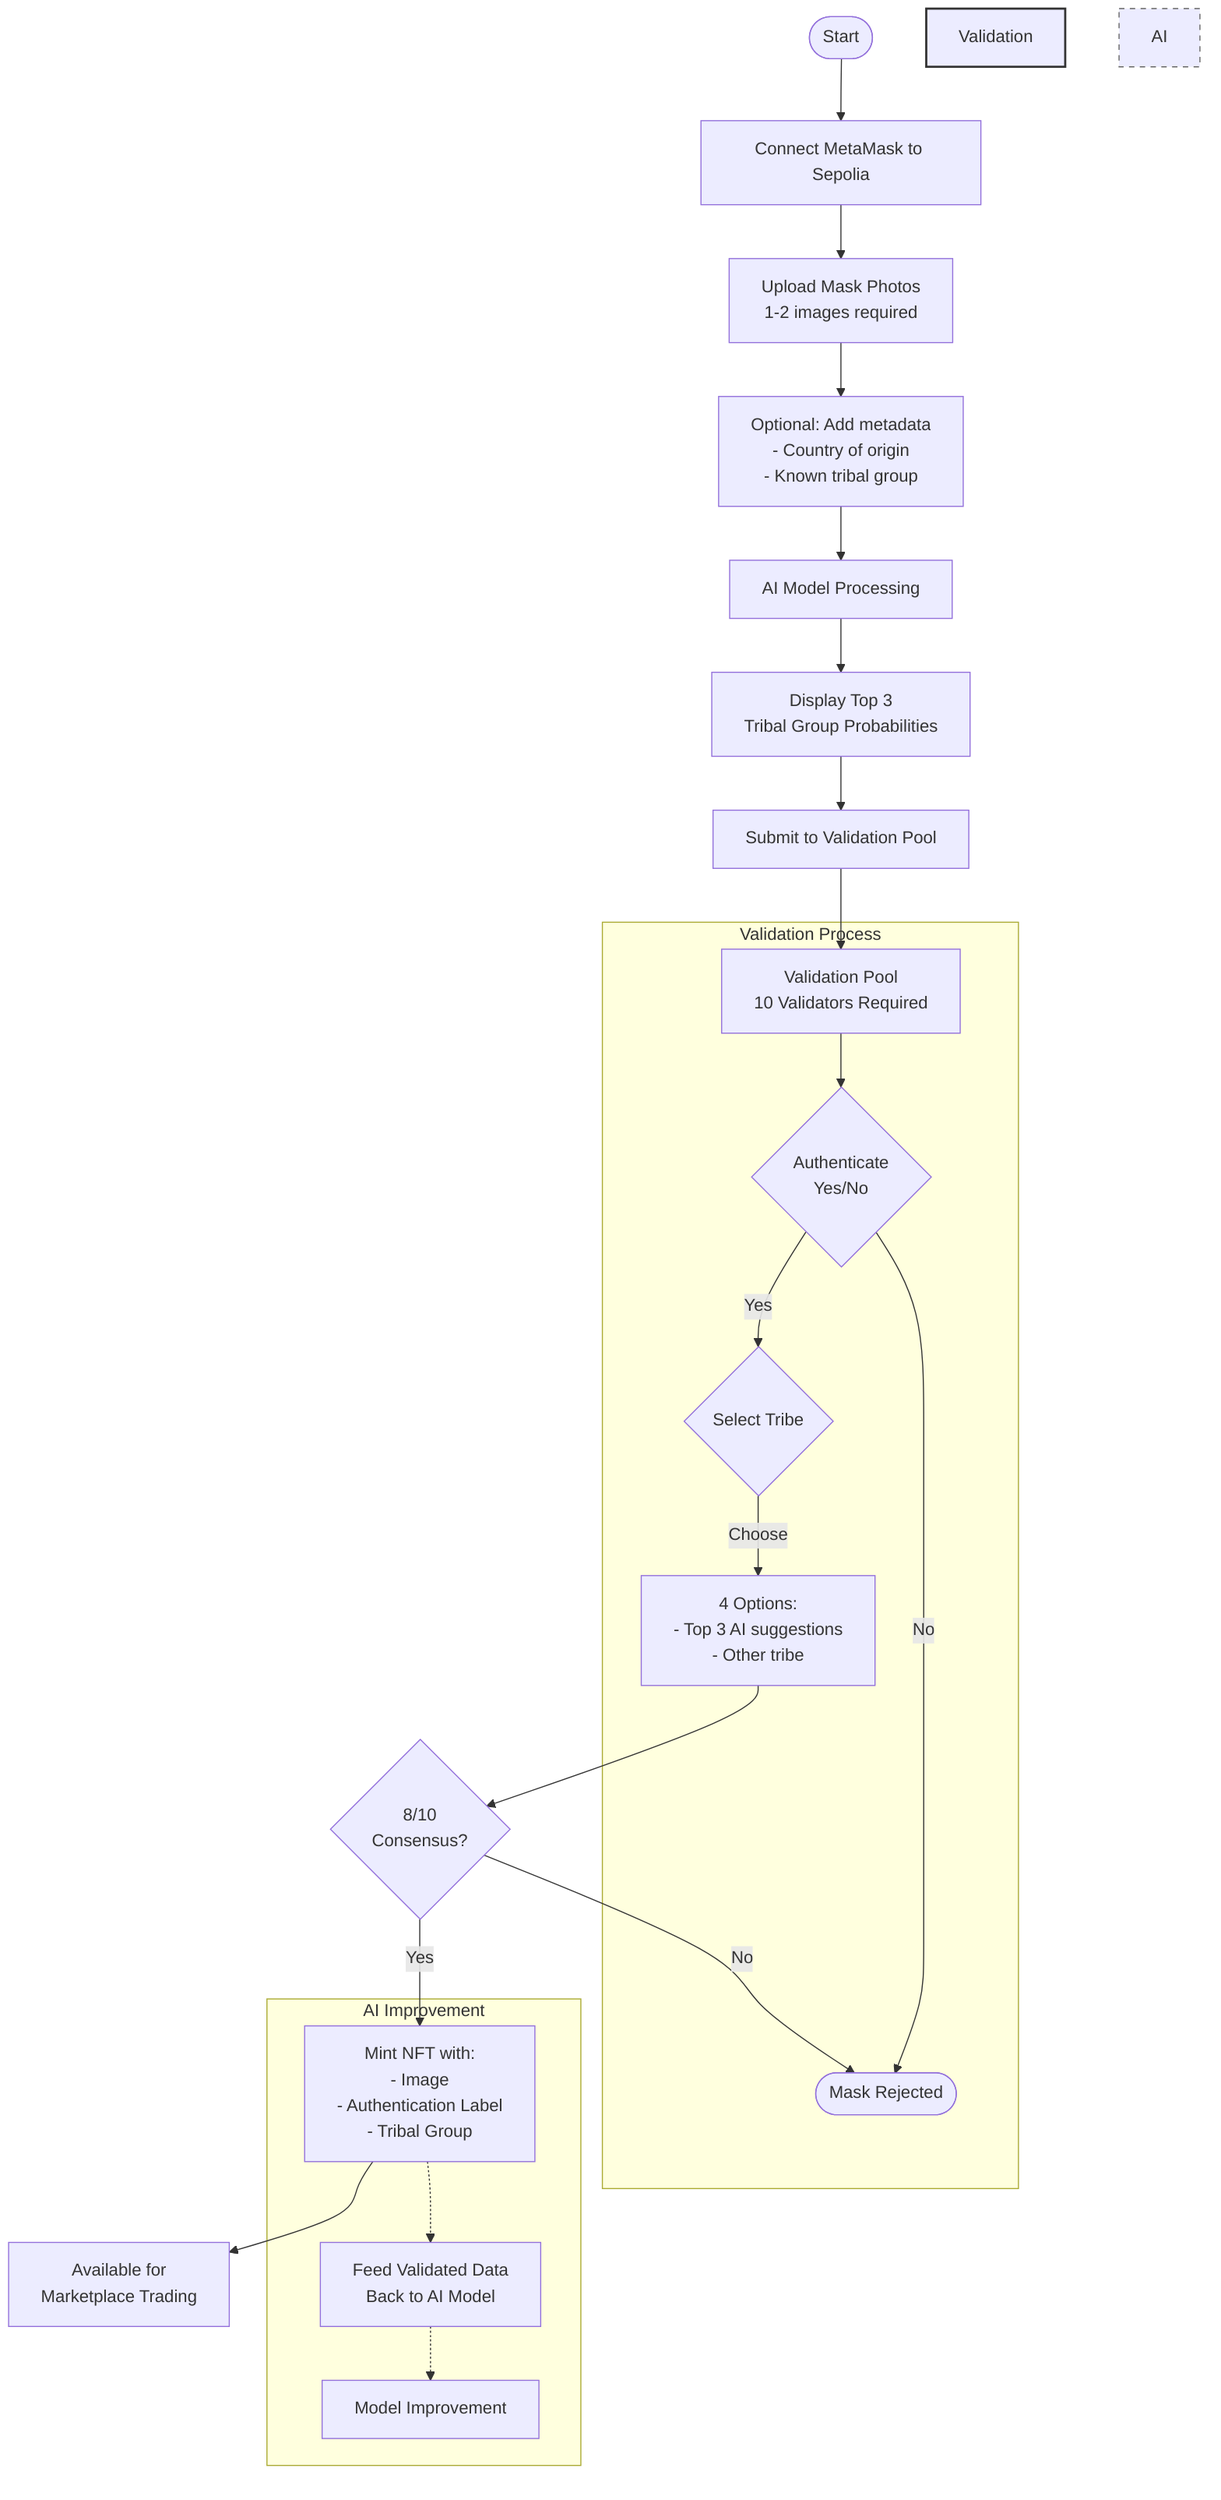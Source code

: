 flowchart TB
    Start([Start]) --> Wallet[Connect MetaMask to Sepolia]
    Wallet --> Upload[Upload Mask Photos\n1-2 images required]
    Upload --> Metadata[Optional: Add metadata\n- Country of origin\n- Known tribal group]
    
    Metadata --> AIProcess[AI Model Processing]
    AIProcess --> AIResults[Display Top 3\nTribal Group Probabilities]
    
    AIResults --> Submit[Submit to Validation Pool]
    
    Submit --> ValidatorPool[Validation Pool\n10 Validators Required]
    
    subgraph Validation Process
        ValidatorPool --> Auth{Authenticate\nYes/No}
        Auth -->|Yes| Tribe{Select Tribe}
        Auth -->|No| Reject([Mask Rejected])
        
        Tribe --> |Choose| Options[4 Options:\n- Top 3 AI suggestions\n- Other tribe]
    end
    
    Options --> Consensus{8/10\nConsensus?}
    Consensus -->|Yes| NFTMint[Mint NFT with:\n- Image\n- Authentication Label\n- Tribal Group]
    Consensus -->|No| Reject
    
    NFTMint --> Marketplace[Available for\nMarketplace Trading]
    
    subgraph AI Improvement
        NFTMint -.-> Feedback[Feed Validated Data\nBack to AI Model]
        Feedback -.-> ModelImprovement[Model Improvement]
    end

    style Validation Process fill:#f0f0f0,stroke:#333,stroke-width:2px
    style AI Improvement fill:#e6e6e6,stroke:#666,stroke-dasharray: 5 5